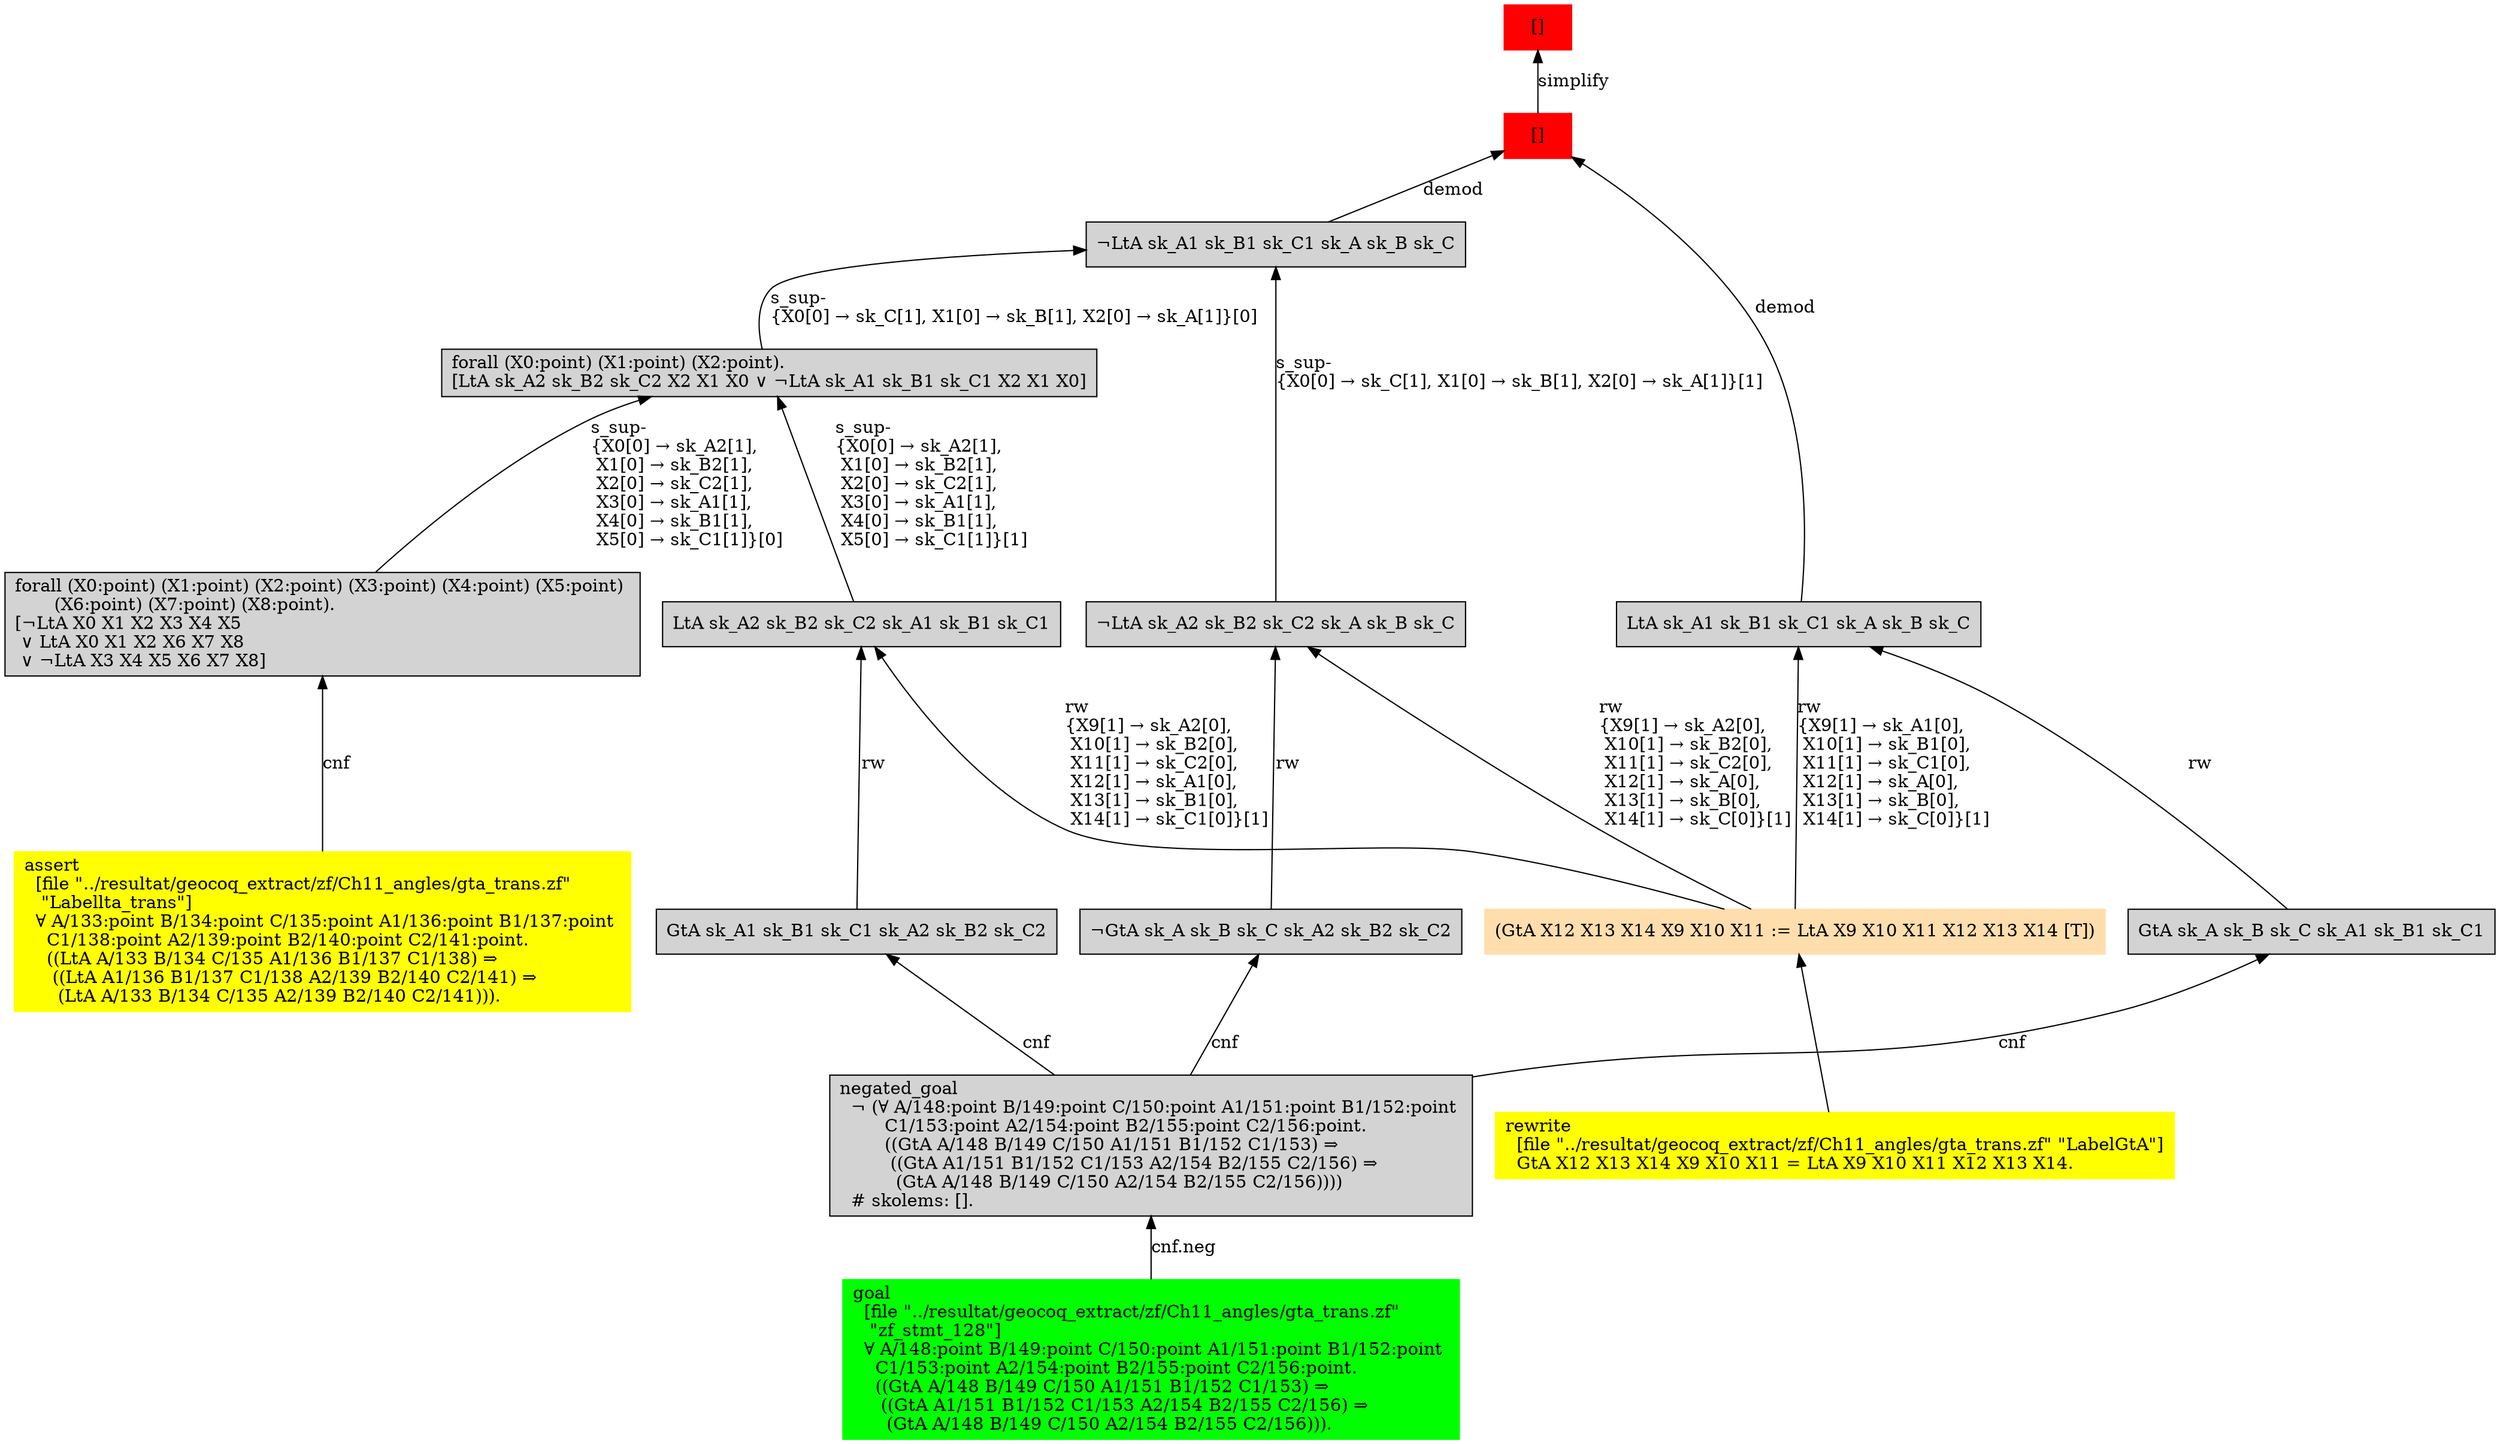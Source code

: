 digraph "unsat_graph" {
  vertex_0 [color=red, label="[]", shape=box, style=filled];
  vertex_0 -> vertex_1 [label="simplify", dir="back"];
  vertex_1 [color=red, label="[]", shape=box, style=filled];
  vertex_1 -> vertex_2 [label="demod", dir="back"];
  vertex_2 [shape=box, label="LtA sk_A1 sk_B1 sk_C1 sk_A sk_B sk_C\l", style=filled];
  vertex_2 -> vertex_3 [label="rw\l\{X9[1] → sk_A1[0], \l X10[1] → sk_B1[0], \l X11[1] → sk_C1[0], \l X12[1] → sk_A[0], \l X13[1] → sk_B[0], \l X14[1] → sk_C[0]\}[1]\l", dir="back"];
  vertex_3 [color=navajowhite, shape=box, label="(GtA X12 X13 X14 X9 X10 X11 := LtA X9 X10 X11 X12 X13 X14 [T])\l", style=filled];
  vertex_3 -> vertex_4 [label="", dir="back"];
  vertex_4 [color=yellow, shape=box, label="rewrite\l  [file \"../resultat/geocoq_extract/zf/Ch11_angles/gta_trans.zf\" \"LabelGtA\"]\l  GtA X12 X13 X14 X9 X10 X11 = LtA X9 X10 X11 X12 X13 X14.\l", style=filled];
  vertex_2 -> vertex_5 [label="rw", dir="back"];
  vertex_5 [shape=box, label="GtA sk_A sk_B sk_C sk_A1 sk_B1 sk_C1\l", style=filled];
  vertex_5 -> vertex_6 [label="cnf", dir="back"];
  vertex_6 [shape=box, label="negated_goal\l  ¬ (∀ A/148:point B/149:point C/150:point A1/151:point B1/152:point \l        C1/153:point A2/154:point B2/155:point C2/156:point.\l        ((GtA A/148 B/149 C/150 A1/151 B1/152 C1/153) ⇒\l         ((GtA A1/151 B1/152 C1/153 A2/154 B2/155 C2/156) ⇒\l          (GtA A/148 B/149 C/150 A2/154 B2/155 C2/156))))\l  # skolems: [].\l", style=filled];
  vertex_6 -> vertex_7 [label="cnf.neg", dir="back"];
  vertex_7 [color=green, shape=box, label="goal\l  [file \"../resultat/geocoq_extract/zf/Ch11_angles/gta_trans.zf\" \l   \"zf_stmt_128\"]\l  ∀ A/148:point B/149:point C/150:point A1/151:point B1/152:point \l    C1/153:point A2/154:point B2/155:point C2/156:point.\l    ((GtA A/148 B/149 C/150 A1/151 B1/152 C1/153) ⇒\l     ((GtA A1/151 B1/152 C1/153 A2/154 B2/155 C2/156) ⇒\l      (GtA A/148 B/149 C/150 A2/154 B2/155 C2/156))).\l", style=filled];
  vertex_1 -> vertex_8 [label="demod", dir="back"];
  vertex_8 [shape=box, label="¬LtA sk_A1 sk_B1 sk_C1 sk_A sk_B sk_C\l", style=filled];
  vertex_8 -> vertex_9 [label="s_sup-\l\{X0[0] → sk_C[1], X1[0] → sk_B[1], X2[0] → sk_A[1]\}[1]\l", dir="back"];
  vertex_9 [shape=box, label="¬LtA sk_A2 sk_B2 sk_C2 sk_A sk_B sk_C\l", style=filled];
  vertex_9 -> vertex_3 [label="rw\l\{X9[1] → sk_A2[0], \l X10[1] → sk_B2[0], \l X11[1] → sk_C2[0], \l X12[1] → sk_A[0], \l X13[1] → sk_B[0], \l X14[1] → sk_C[0]\}[1]\l", dir="back"];
  vertex_9 -> vertex_10 [label="rw", dir="back"];
  vertex_10 [shape=box, label="¬GtA sk_A sk_B sk_C sk_A2 sk_B2 sk_C2\l", style=filled];
  vertex_10 -> vertex_6 [label="cnf", dir="back"];
  vertex_8 -> vertex_11 [label="s_sup-\l\{X0[0] → sk_C[1], X1[0] → sk_B[1], X2[0] → sk_A[1]\}[0]\l", dir="back"];
  vertex_11 [shape=box, label="forall (X0:point) (X1:point) (X2:point).\l[LtA sk_A2 sk_B2 sk_C2 X2 X1 X0 ∨ ¬LtA sk_A1 sk_B1 sk_C1 X2 X1 X0]\l", style=filled];
  vertex_11 -> vertex_12 [label="s_sup-\l\{X0[0] → sk_A2[1], \l X1[0] → sk_B2[1], \l X2[0] → sk_C2[1], \l X3[0] → sk_A1[1], \l X4[0] → sk_B1[1], \l X5[0] → sk_C1[1]\}[0]\l", dir="back"];
  vertex_12 [shape=box, label="forall (X0:point) (X1:point) (X2:point) (X3:point) (X4:point) (X5:point) \l       (X6:point) (X7:point) (X8:point).\l[¬LtA X0 X1 X2 X3 X4 X5\l ∨ LtA X0 X1 X2 X6 X7 X8\l ∨ ¬LtA X3 X4 X5 X6 X7 X8]\l", style=filled];
  vertex_12 -> vertex_13 [label="cnf", dir="back"];
  vertex_13 [color=yellow, shape=box, label="assert\l  [file \"../resultat/geocoq_extract/zf/Ch11_angles/gta_trans.zf\" \l   \"Labellta_trans\"]\l  ∀ A/133:point B/134:point C/135:point A1/136:point B1/137:point \l    C1/138:point A2/139:point B2/140:point C2/141:point.\l    ((LtA A/133 B/134 C/135 A1/136 B1/137 C1/138) ⇒\l     ((LtA A1/136 B1/137 C1/138 A2/139 B2/140 C2/141) ⇒\l      (LtA A/133 B/134 C/135 A2/139 B2/140 C2/141))).\l", style=filled];
  vertex_11 -> vertex_14 [label="s_sup-\l\{X0[0] → sk_A2[1], \l X1[0] → sk_B2[1], \l X2[0] → sk_C2[1], \l X3[0] → sk_A1[1], \l X4[0] → sk_B1[1], \l X5[0] → sk_C1[1]\}[1]\l", dir="back"];
  vertex_14 [shape=box, label="LtA sk_A2 sk_B2 sk_C2 sk_A1 sk_B1 sk_C1\l", style=filled];
  vertex_14 -> vertex_3 [label="rw\l\{X9[1] → sk_A2[0], \l X10[1] → sk_B2[0], \l X11[1] → sk_C2[0], \l X12[1] → sk_A1[0], \l X13[1] → sk_B1[0], \l X14[1] → sk_C1[0]\}[1]\l", dir="back"];
  vertex_14 -> vertex_15 [label="rw", dir="back"];
  vertex_15 [shape=box, label="GtA sk_A1 sk_B1 sk_C1 sk_A2 sk_B2 sk_C2\l", style=filled];
  vertex_15 -> vertex_6 [label="cnf", dir="back"];
  }


